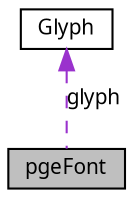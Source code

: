 digraph G
{
  edge [fontname="FreeSans.ttf",fontsize=10,labelfontname="FreeSans.ttf",labelfontsize=10];
  node [fontname="FreeSans.ttf",fontsize=10,shape=record];
  Node1 [label="pgeFont",height=0.2,width=0.4,color="black", fillcolor="grey75", style="filled" fontcolor="black"];
  Node2 -> Node1 [dir=back,color="darkorchid3",fontsize=10,style="dashed",label="glyph",fontname="FreeSans.ttf"];
  Node2 [label="Glyph",height=0.2,width=0.4,color="black", fillcolor="white", style="filled",URL="$struct_glyph.html"];
}
